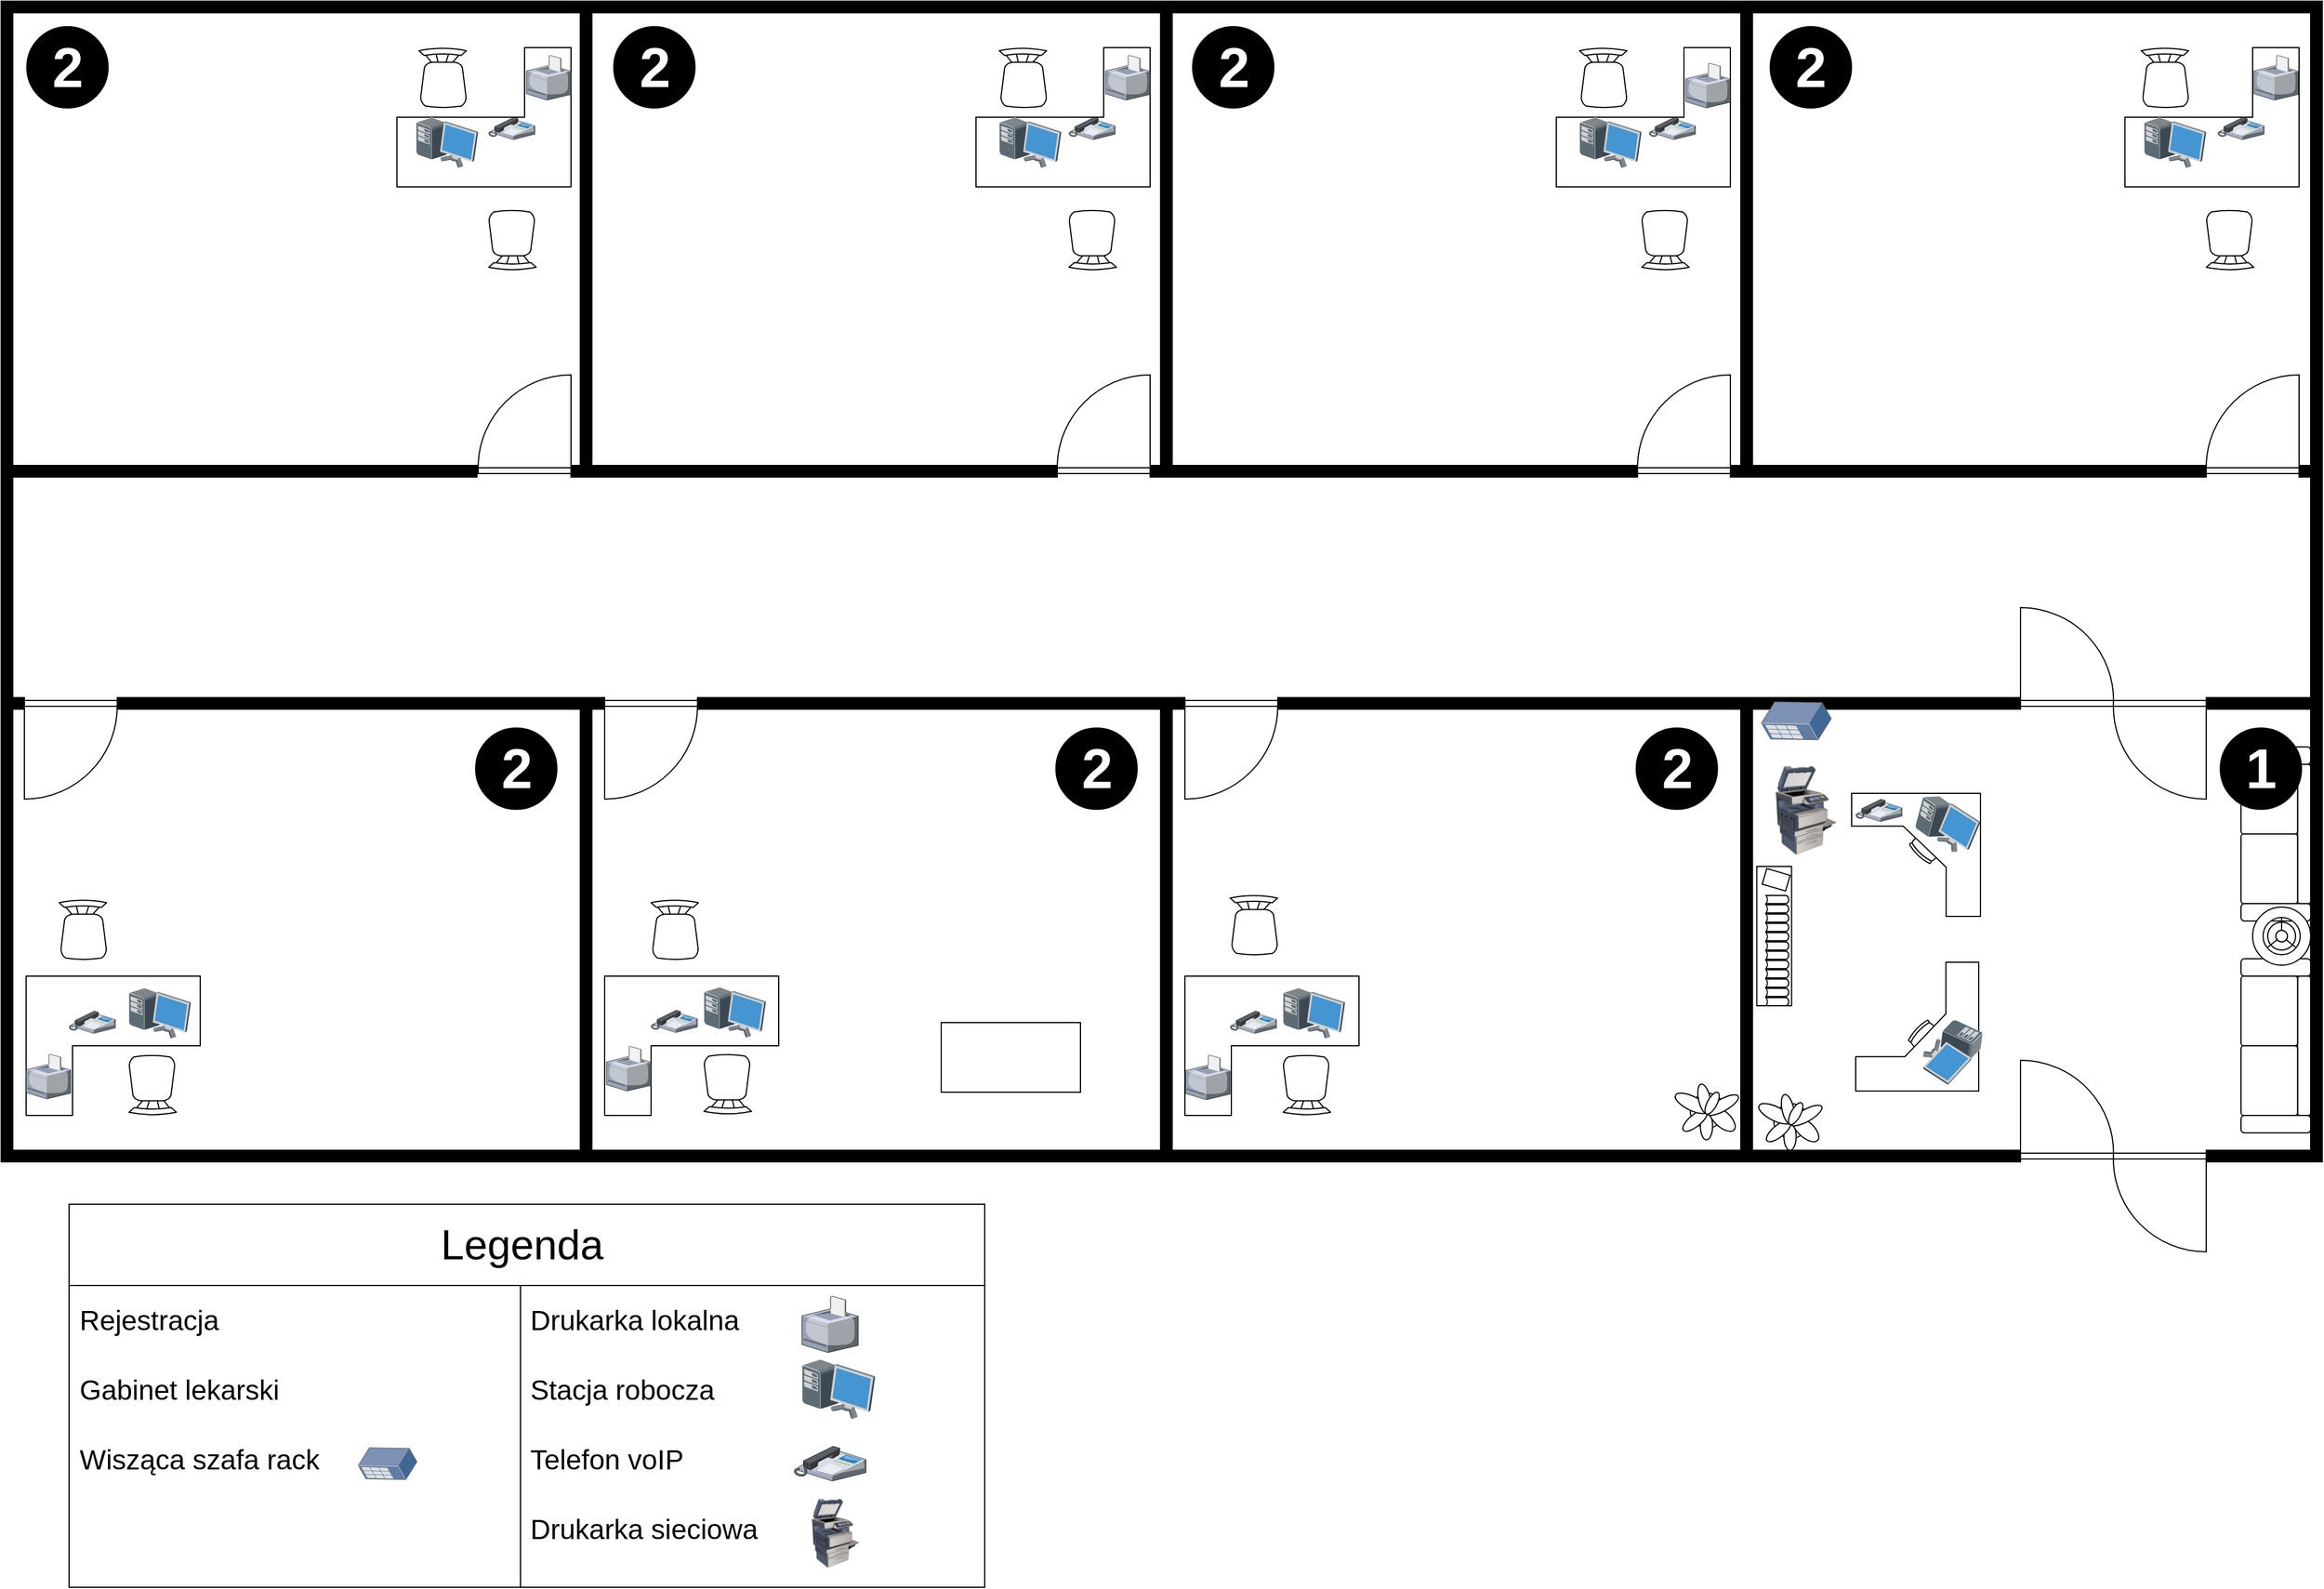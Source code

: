 <mxfile version="26.0.5">
  <diagram name="Page-1" id="38b20595-45e3-9b7f-d5ca-b57f44c5b66d">
    <mxGraphModel dx="1674" dy="788" grid="1" gridSize="10" guides="1" tooltips="1" connect="1" arrows="1" fold="1" page="1" pageScale="1" pageWidth="1100" pageHeight="850" background="none" math="0" shadow="0">
      <root>
        <mxCell id="0" />
        <mxCell id="1" parent="0" />
        <mxCell id="s5ika9LuS4ryN7dfe2fY-19" value="" style="shape=table;startSize=70;container=1;collapsible=0;childLayout=tableLayout;fixedRows=1;rowLines=0;fontStyle=0;strokeColor=default;fontSize=40;" vertex="1" parent="1">
          <mxGeometry x="58.5" y="1036.5" width="789.0" height="330" as="geometry" />
        </mxCell>
        <mxCell id="s5ika9LuS4ryN7dfe2fY-20" value="" style="shape=tableRow;horizontal=0;startSize=0;swimlaneHead=0;swimlaneBody=0;top=0;left=0;bottom=0;right=0;collapsible=0;dropTarget=0;fillColor=none;points=[[0,0.5],[1,0.5]];portConstraint=eastwest;strokeColor=inherit;fontSize=16;" vertex="1" parent="s5ika9LuS4ryN7dfe2fY-19">
          <mxGeometry y="70" width="789.0" height="60" as="geometry" />
        </mxCell>
        <mxCell id="s5ika9LuS4ryN7dfe2fY-21" value="&lt;div align=&quot;left&quot;&gt;&lt;font style=&quot;font-size: 24px;&quot;&gt;&amp;nbsp;Rejestracja&lt;/font&gt;&lt;/div&gt;" style="shape=partialRectangle;html=1;whiteSpace=wrap;connectable=0;fillColor=none;top=0;left=0;bottom=0;right=0;overflow=hidden;pointerEvents=1;strokeColor=inherit;fontSize=16;align=left;" vertex="1" parent="s5ika9LuS4ryN7dfe2fY-20">
          <mxGeometry width="389" height="60" as="geometry">
            <mxRectangle width="389" height="60" as="alternateBounds" />
          </mxGeometry>
        </mxCell>
        <mxCell id="s5ika9LuS4ryN7dfe2fY-22" value="&lt;font style=&quot;font-size: 24px;&quot;&gt;Drukarka lokalna&lt;/font&gt;" style="shape=partialRectangle;html=1;whiteSpace=wrap;connectable=0;fillColor=none;top=0;left=0;bottom=0;right=0;align=left;spacingLeft=6;overflow=hidden;strokeColor=inherit;fontSize=16;" vertex="1" parent="s5ika9LuS4ryN7dfe2fY-20">
          <mxGeometry x="389" width="400" height="60" as="geometry">
            <mxRectangle width="400" height="60" as="alternateBounds" />
          </mxGeometry>
        </mxCell>
        <mxCell id="s5ika9LuS4ryN7dfe2fY-23" value="" style="shape=tableRow;horizontal=0;startSize=0;swimlaneHead=0;swimlaneBody=0;top=0;left=0;bottom=0;right=0;collapsible=0;dropTarget=0;fillColor=none;points=[[0,0.5],[1,0.5]];portConstraint=eastwest;strokeColor=inherit;fontSize=16;" vertex="1" parent="s5ika9LuS4ryN7dfe2fY-19">
          <mxGeometry y="130" width="789.0" height="60" as="geometry" />
        </mxCell>
        <mxCell id="s5ika9LuS4ryN7dfe2fY-24" value="&lt;div align=&quot;left&quot;&gt;&lt;font style=&quot;font-size: 24px;&quot;&gt;&amp;nbsp;Gabinet lekarski&lt;/font&gt;&lt;/div&gt;" style="shape=partialRectangle;html=1;whiteSpace=wrap;connectable=0;fillColor=none;top=0;left=0;bottom=0;right=0;overflow=hidden;strokeColor=inherit;fontSize=16;align=left;" vertex="1" parent="s5ika9LuS4ryN7dfe2fY-23">
          <mxGeometry width="389" height="60" as="geometry">
            <mxRectangle width="389" height="60" as="alternateBounds" />
          </mxGeometry>
        </mxCell>
        <mxCell id="s5ika9LuS4ryN7dfe2fY-25" value="&lt;font style=&quot;font-size: 24px;&quot;&gt;Stacja robocza&lt;/font&gt;" style="shape=partialRectangle;html=1;whiteSpace=wrap;connectable=0;fillColor=none;top=0;left=0;bottom=0;right=0;align=left;spacingLeft=6;overflow=hidden;strokeColor=inherit;fontSize=16;" vertex="1" parent="s5ika9LuS4ryN7dfe2fY-23">
          <mxGeometry x="389" width="400" height="60" as="geometry">
            <mxRectangle width="400" height="60" as="alternateBounds" />
          </mxGeometry>
        </mxCell>
        <mxCell id="s5ika9LuS4ryN7dfe2fY-26" value="" style="shape=tableRow;horizontal=0;startSize=0;swimlaneHead=0;swimlaneBody=0;top=0;left=0;bottom=0;right=0;collapsible=0;dropTarget=0;fillColor=none;points=[[0,0.5],[1,0.5]];portConstraint=eastwest;strokeColor=inherit;fontSize=16;" vertex="1" parent="s5ika9LuS4ryN7dfe2fY-19">
          <mxGeometry y="190" width="789.0" height="60" as="geometry" />
        </mxCell>
        <mxCell id="s5ika9LuS4ryN7dfe2fY-27" value="&lt;div align=&quot;left&quot;&gt;&lt;font style=&quot;font-size: 24px;&quot;&gt;&amp;nbsp;Wisząca szafa rack&lt;/font&gt;&lt;br&gt;&lt;/div&gt;" style="shape=partialRectangle;html=1;whiteSpace=wrap;connectable=0;fillColor=none;top=0;left=0;bottom=0;right=0;overflow=hidden;strokeColor=inherit;fontSize=16;align=left;" vertex="1" parent="s5ika9LuS4ryN7dfe2fY-26">
          <mxGeometry width="389" height="60" as="geometry">
            <mxRectangle width="389" height="60" as="alternateBounds" />
          </mxGeometry>
        </mxCell>
        <mxCell id="s5ika9LuS4ryN7dfe2fY-28" value="&lt;font style=&quot;font-size: 24px;&quot;&gt;Telefon voIP&lt;/font&gt;" style="shape=partialRectangle;html=1;whiteSpace=wrap;connectable=0;fillColor=none;top=0;left=0;bottom=0;right=0;align=left;spacingLeft=6;overflow=hidden;strokeColor=inherit;fontSize=16;" vertex="1" parent="s5ika9LuS4ryN7dfe2fY-26">
          <mxGeometry x="389" width="400" height="60" as="geometry">
            <mxRectangle width="400" height="60" as="alternateBounds" />
          </mxGeometry>
        </mxCell>
        <mxCell id="s5ika9LuS4ryN7dfe2fY-32" value="" style="shape=tableRow;horizontal=0;startSize=0;swimlaneHead=0;swimlaneBody=0;top=0;left=0;bottom=0;right=0;collapsible=0;dropTarget=0;fillColor=none;points=[[0,0.5],[1,0.5]];portConstraint=eastwest;strokeColor=inherit;fontSize=16;" vertex="1" parent="s5ika9LuS4ryN7dfe2fY-19">
          <mxGeometry y="250" width="789.0" height="60" as="geometry" />
        </mxCell>
        <mxCell id="s5ika9LuS4ryN7dfe2fY-33" value="" style="shape=partialRectangle;html=1;whiteSpace=wrap;connectable=0;fillColor=none;top=0;left=0;bottom=0;right=0;overflow=hidden;strokeColor=inherit;fontSize=16;" vertex="1" parent="s5ika9LuS4ryN7dfe2fY-32">
          <mxGeometry width="389" height="60" as="geometry">
            <mxRectangle width="389" height="60" as="alternateBounds" />
          </mxGeometry>
        </mxCell>
        <mxCell id="s5ika9LuS4ryN7dfe2fY-34" value="&lt;font style=&quot;font-size: 24px;&quot;&gt;Drukarka sieciowa&lt;/font&gt;" style="shape=partialRectangle;html=1;whiteSpace=wrap;connectable=0;fillColor=none;top=0;left=0;bottom=0;right=0;align=left;spacingLeft=6;overflow=hidden;strokeColor=inherit;fontSize=16;" vertex="1" parent="s5ika9LuS4ryN7dfe2fY-32">
          <mxGeometry x="389" width="400" height="60" as="geometry">
            <mxRectangle width="400" height="60" as="alternateBounds" />
          </mxGeometry>
        </mxCell>
        <mxCell id="s5ika9LuS4ryN7dfe2fY-35" value="" style="shape=tableRow;horizontal=0;startSize=0;swimlaneHead=0;swimlaneBody=0;top=0;left=0;bottom=0;right=0;collapsible=0;dropTarget=0;fillColor=none;points=[[0,0.5],[1,0.5]];portConstraint=eastwest;strokeColor=inherit;fontSize=16;" vertex="1" parent="s5ika9LuS4ryN7dfe2fY-19">
          <mxGeometry y="310" width="789.0" height="20" as="geometry" />
        </mxCell>
        <mxCell id="s5ika9LuS4ryN7dfe2fY-36" value="" style="shape=partialRectangle;html=1;whiteSpace=wrap;connectable=0;fillColor=none;top=0;left=0;bottom=0;right=0;overflow=hidden;strokeColor=inherit;fontSize=16;" vertex="1" parent="s5ika9LuS4ryN7dfe2fY-35">
          <mxGeometry width="389" height="20" as="geometry">
            <mxRectangle width="389" height="20" as="alternateBounds" />
          </mxGeometry>
        </mxCell>
        <mxCell id="s5ika9LuS4ryN7dfe2fY-37" value="" style="shape=partialRectangle;html=1;whiteSpace=wrap;connectable=0;fillColor=none;top=0;left=0;bottom=0;right=0;align=left;spacingLeft=6;overflow=hidden;strokeColor=inherit;fontSize=16;" vertex="1" parent="s5ika9LuS4ryN7dfe2fY-35">
          <mxGeometry x="389" width="400" height="20" as="geometry">
            <mxRectangle width="400" height="20" as="alternateBounds" />
          </mxGeometry>
        </mxCell>
        <mxCell id="beE5JjMMfGoEQ-mpP0OD-95" value="" style="verticalLabelPosition=bottom;html=1;verticalAlign=top;align=center;shape=mxgraph.floorplan.desk_corner_2;rotation=-180;" parent="1" vertex="1">
          <mxGeometry x="1830" y="40" width="150" height="120" as="geometry" />
        </mxCell>
        <mxCell id="beE5JjMMfGoEQ-mpP0OD-94" value="" style="verticalLabelPosition=bottom;html=1;verticalAlign=top;align=center;shape=mxgraph.floorplan.desk_corner_2;rotation=-180;" parent="1" vertex="1">
          <mxGeometry x="1340" y="40" width="150" height="120" as="geometry" />
        </mxCell>
        <mxCell id="beE5JjMMfGoEQ-mpP0OD-85" value="" style="verticalLabelPosition=bottom;html=1;verticalAlign=top;align=center;shape=mxgraph.floorplan.desk_corner_2;rotation=-180;" parent="1" vertex="1">
          <mxGeometry x="840" y="40" width="150" height="120" as="geometry" />
        </mxCell>
        <mxCell id="beE5JjMMfGoEQ-mpP0OD-96" value="" style="verticalLabelPosition=bottom;html=1;verticalAlign=top;align=center;shape=mxgraph.floorplan.desk_corner_2;rotation=-180;" parent="1" vertex="1">
          <mxGeometry x="341" y="40" width="150" height="120" as="geometry" />
        </mxCell>
        <mxCell id="beE5JjMMfGoEQ-mpP0OD-88" value="" style="verticalLabelPosition=bottom;html=1;verticalAlign=top;align=center;shape=mxgraph.floorplan.desk_corner_2;" parent="1" vertex="1">
          <mxGeometry x="21.5" y="840" width="150" height="120" as="geometry" />
        </mxCell>
        <mxCell id="beE5JjMMfGoEQ-mpP0OD-86" value="" style="verticalLabelPosition=bottom;html=1;verticalAlign=top;align=center;shape=mxgraph.floorplan.desk_corner_2;" parent="1" vertex="1">
          <mxGeometry x="520" y="840" width="150" height="120" as="geometry" />
        </mxCell>
        <mxCell id="beE5JjMMfGoEQ-mpP0OD-7" value="" style="verticalLabelPosition=bottom;html=1;verticalAlign=top;align=center;shape=mxgraph.floorplan.wall;fillColor=strokeColor;direction=south;" parent="1" vertex="1">
          <mxGeometry x="999" y="900" width="10" height="100" as="geometry" />
        </mxCell>
        <mxCell id="beE5JjMMfGoEQ-mpP0OD-8" value="" style="verticalLabelPosition=bottom;html=1;verticalAlign=top;align=center;shape=mxgraph.floorplan.wall;fillColor=strokeColor;" parent="1" vertex="1">
          <mxGeometry y="400" width="410" height="10" as="geometry" />
        </mxCell>
        <mxCell id="beE5JjMMfGoEQ-mpP0OD-10" value="" style="verticalLabelPosition=bottom;html=1;verticalAlign=top;align=center;shape=mxgraph.floorplan.wall;fillColor=strokeColor;direction=south;" parent="1" vertex="1">
          <mxGeometry x="1499" y="600" width="10" height="400" as="geometry" />
        </mxCell>
        <mxCell id="beE5JjMMfGoEQ-mpP0OD-11" value="" style="verticalLabelPosition=bottom;html=1;verticalAlign=top;align=center;shape=mxgraph.floorplan.wall;fillColor=strokeColor;direction=south;" parent="1" vertex="1">
          <mxGeometry x="499" y="610" width="10" height="390" as="geometry" />
        </mxCell>
        <mxCell id="beE5JjMMfGoEQ-mpP0OD-12" value="" style="verticalLabelPosition=bottom;html=1;verticalAlign=top;align=center;shape=mxgraph.floorplan.wall;fillColor=strokeColor;direction=south;" parent="1" vertex="1">
          <mxGeometry x="499" y="10" width="10" height="400" as="geometry" />
        </mxCell>
        <mxCell id="beE5JjMMfGoEQ-mpP0OD-13" value="" style="verticalLabelPosition=bottom;html=1;verticalAlign=top;align=center;shape=mxgraph.floorplan.wall;fillColor=strokeColor;direction=south;" parent="1" vertex="1">
          <mxGeometry x="999" y="10" width="10" height="400" as="geometry" />
        </mxCell>
        <mxCell id="beE5JjMMfGoEQ-mpP0OD-14" value="" style="verticalLabelPosition=bottom;html=1;verticalAlign=top;align=center;shape=mxgraph.floorplan.wall;fillColor=strokeColor;direction=south;" parent="1" vertex="1">
          <mxGeometry x="1499" y="10" width="10" height="400" as="geometry" />
        </mxCell>
        <mxCell id="beE5JjMMfGoEQ-mpP0OD-15" value="" style="verticalLabelPosition=bottom;html=1;verticalAlign=top;align=center;shape=mxgraph.floorplan.wall;fillColor=strokeColor;" parent="1" vertex="1">
          <mxGeometry y="600" width="20" height="10" as="geometry" />
        </mxCell>
        <mxCell id="beE5JjMMfGoEQ-mpP0OD-16" value="" style="verticalLabelPosition=bottom;html=1;verticalAlign=top;align=center;shape=mxgraph.floorplan.wall;fillColor=strokeColor;" parent="1" vertex="1">
          <mxGeometry x="1900" y="600" width="100" height="10" as="geometry" />
        </mxCell>
        <mxCell id="beE5JjMMfGoEQ-mpP0OD-19" value="" style="verticalLabelPosition=bottom;html=1;verticalAlign=top;align=center;shape=mxgraph.floorplan.wall;fillColor=strokeColor;" parent="1" vertex="1">
          <mxGeometry x="1100" y="600" width="640" height="10" as="geometry" />
        </mxCell>
        <mxCell id="beE5JjMMfGoEQ-mpP0OD-20" value="" style="verticalLabelPosition=bottom;html=1;verticalAlign=top;align=center;shape=mxgraph.floorplan.wall;fillColor=strokeColor;" parent="1" vertex="1">
          <mxGeometry x="1900" y="990" width="100" height="10" as="geometry" />
        </mxCell>
        <mxCell id="beE5JjMMfGoEQ-mpP0OD-21" value="" style="verticalLabelPosition=bottom;html=1;verticalAlign=top;align=center;shape=mxgraph.floorplan.wall;fillColor=strokeColor;" parent="1" vertex="1">
          <mxGeometry y="990" width="1740" height="10" as="geometry" />
        </mxCell>
        <mxCell id="beE5JjMMfGoEQ-mpP0OD-22" value="" style="verticalLabelPosition=bottom;html=1;verticalAlign=top;align=center;shape=mxgraph.floorplan.wall;fillColor=strokeColor;direction=south;" parent="1" vertex="1">
          <mxGeometry x="1990" width="10" height="1000" as="geometry" />
        </mxCell>
        <mxCell id="beE5JjMMfGoEQ-mpP0OD-27" value="" style="verticalLabelPosition=bottom;html=1;verticalAlign=top;align=center;shape=mxgraph.floorplan.doorOpposing;dx=0.5;" parent="1" vertex="1">
          <mxGeometry x="1740" y="522.5" width="160" height="165" as="geometry" />
        </mxCell>
        <mxCell id="beE5JjMMfGoEQ-mpP0OD-28" value="" style="verticalLabelPosition=bottom;html=1;verticalAlign=top;align=center;shape=mxgraph.floorplan.doorOpposing;dx=0.5;" parent="1" vertex="1">
          <mxGeometry x="1740" y="912.5" width="160" height="165" as="geometry" />
        </mxCell>
        <mxCell id="beE5JjMMfGoEQ-mpP0OD-29" value="" style="verticalLabelPosition=bottom;html=1;verticalAlign=top;align=center;shape=mxgraph.floorplan.wall;fillColor=strokeColor;" parent="1" vertex="1">
          <mxGeometry width="2000" height="10" as="geometry" />
        </mxCell>
        <mxCell id="beE5JjMMfGoEQ-mpP0OD-31" value="" style="verticalLabelPosition=bottom;html=1;verticalAlign=top;align=center;shape=mxgraph.floorplan.wall;fillColor=strokeColor;direction=south;" parent="1" vertex="1">
          <mxGeometry width="10" height="1000" as="geometry" />
        </mxCell>
        <mxCell id="beE5JjMMfGoEQ-mpP0OD-33" value="" style="verticalLabelPosition=bottom;html=1;verticalAlign=top;align=center;shape=mxgraph.floorplan.doorLeft;aspect=fixed;" parent="1" vertex="1">
          <mxGeometry x="1020" y="602.5" width="80" height="85" as="geometry" />
        </mxCell>
        <mxCell id="beE5JjMMfGoEQ-mpP0OD-34" value="" style="verticalLabelPosition=bottom;html=1;verticalAlign=top;align=center;shape=mxgraph.floorplan.wall;fillColor=strokeColor;" parent="1" vertex="1">
          <mxGeometry x="600" y="600" width="420" height="10" as="geometry" />
        </mxCell>
        <mxCell id="beE5JjMMfGoEQ-mpP0OD-35" value="" style="verticalLabelPosition=bottom;html=1;verticalAlign=top;align=center;shape=mxgraph.floorplan.wall;fillColor=strokeColor;direction=south;" parent="1" vertex="1">
          <mxGeometry x="999" y="610" width="10" height="302.5" as="geometry" />
        </mxCell>
        <mxCell id="beE5JjMMfGoEQ-mpP0OD-36" value="" style="verticalLabelPosition=bottom;html=1;verticalAlign=top;align=center;shape=mxgraph.floorplan.wall;fillColor=strokeColor;" parent="1" vertex="1">
          <mxGeometry x="100" y="600" width="420" height="10" as="geometry" />
        </mxCell>
        <mxCell id="beE5JjMMfGoEQ-mpP0OD-37" value="" style="verticalLabelPosition=bottom;html=1;verticalAlign=top;align=center;shape=mxgraph.floorplan.doorLeft;aspect=fixed;" parent="1" vertex="1">
          <mxGeometry x="520" y="602.5" width="80" height="85" as="geometry" />
        </mxCell>
        <mxCell id="beE5JjMMfGoEQ-mpP0OD-40" value="" style="verticalLabelPosition=bottom;html=1;verticalAlign=top;align=center;shape=mxgraph.floorplan.doorLeft;aspect=fixed;" parent="1" vertex="1">
          <mxGeometry x="20" y="602.5" width="80" height="85" as="geometry" />
        </mxCell>
        <mxCell id="beE5JjMMfGoEQ-mpP0OD-41" value="" style="verticalLabelPosition=bottom;html=1;verticalAlign=top;align=center;shape=mxgraph.floorplan.doorLeft;aspect=fixed;rotation=-180;" parent="1" vertex="1">
          <mxGeometry x="411" y="322" width="80" height="85" as="geometry" />
        </mxCell>
        <mxCell id="beE5JjMMfGoEQ-mpP0OD-42" value="" style="verticalLabelPosition=bottom;html=1;verticalAlign=top;align=center;shape=mxgraph.floorplan.doorLeft;aspect=fixed;rotation=-180;" parent="1" vertex="1">
          <mxGeometry x="1900" y="322" width="80" height="85" as="geometry" />
        </mxCell>
        <mxCell id="beE5JjMMfGoEQ-mpP0OD-43" value="" style="verticalLabelPosition=bottom;html=1;verticalAlign=top;align=center;shape=mxgraph.floorplan.doorLeft;aspect=fixed;rotation=-180;" parent="1" vertex="1">
          <mxGeometry x="1410" y="322" width="80" height="85" as="geometry" />
        </mxCell>
        <mxCell id="beE5JjMMfGoEQ-mpP0OD-44" value="" style="verticalLabelPosition=bottom;html=1;verticalAlign=top;align=center;shape=mxgraph.floorplan.doorLeft;aspect=fixed;rotation=-180;" parent="1" vertex="1">
          <mxGeometry x="910" y="322" width="80" height="85" as="geometry" />
        </mxCell>
        <mxCell id="beE5JjMMfGoEQ-mpP0OD-45" value="" style="verticalLabelPosition=bottom;html=1;verticalAlign=top;align=center;shape=mxgraph.floorplan.wall;fillColor=strokeColor;" parent="1" vertex="1">
          <mxGeometry x="1980" y="400" width="10" height="10" as="geometry" />
        </mxCell>
        <mxCell id="beE5JjMMfGoEQ-mpP0OD-46" value="" style="verticalLabelPosition=bottom;html=1;verticalAlign=top;align=center;shape=mxgraph.floorplan.wall;fillColor=strokeColor;" parent="1" vertex="1">
          <mxGeometry x="1490" y="400" width="410" height="10" as="geometry" />
        </mxCell>
        <mxCell id="beE5JjMMfGoEQ-mpP0OD-47" value="" style="verticalLabelPosition=bottom;html=1;verticalAlign=top;align=center;shape=mxgraph.floorplan.wall;fillColor=strokeColor;" parent="1" vertex="1">
          <mxGeometry x="491" y="400" width="419" height="10" as="geometry" />
        </mxCell>
        <mxCell id="beE5JjMMfGoEQ-mpP0OD-48" value="" style="verticalLabelPosition=bottom;html=1;verticalAlign=top;align=center;shape=mxgraph.floorplan.wall;fillColor=strokeColor;" parent="1" vertex="1">
          <mxGeometry x="990" y="400" width="420" height="10" as="geometry" />
        </mxCell>
        <mxCell id="beE5JjMMfGoEQ-mpP0OD-49" value="" style="verticalLabelPosition=bottom;html=1;verticalAlign=top;align=center;shape=mxgraph.floorplan.couch;rotation=90;" parent="1" vertex="1">
          <mxGeometry x="1885" y="687.5" width="150" height="60" as="geometry" />
        </mxCell>
        <mxCell id="beE5JjMMfGoEQ-mpP0OD-50" value="" style="verticalLabelPosition=bottom;html=1;verticalAlign=top;align=center;shape=mxgraph.floorplan.couch;rotation=90;" parent="1" vertex="1">
          <mxGeometry x="1885" y="870" width="150" height="60" as="geometry" />
        </mxCell>
        <mxCell id="beE5JjMMfGoEQ-mpP0OD-51" value="" style="verticalLabelPosition=bottom;html=1;verticalAlign=top;align=center;shape=mxgraph.floorplan.plant;" parent="1" vertex="1">
          <mxGeometry x="1516.5" y="939" width="47" height="51" as="geometry" />
        </mxCell>
        <mxCell id="beE5JjMMfGoEQ-mpP0OD-52" value="" style="verticalLabelPosition=bottom;html=1;verticalAlign=top;align=center;shape=mxgraph.floorplan.floor_lamp;" parent="1" vertex="1">
          <mxGeometry x="1940" y="780.5" width="50" height="50" as="geometry" />
        </mxCell>
        <mxCell id="beE5JjMMfGoEQ-mpP0OD-53" value="" style="verticalLabelPosition=bottom;html=1;verticalAlign=top;align=center;shape=mxgraph.floorplan.desk_corner_2;" parent="1" vertex="1">
          <mxGeometry x="1020" y="840" width="150" height="120" as="geometry" />
        </mxCell>
        <mxCell id="beE5JjMMfGoEQ-mpP0OD-55" value="" style="verticalLabelPosition=bottom;html=1;verticalAlign=top;align=center;shape=mxgraph.floorplan.chair;" parent="1" vertex="1">
          <mxGeometry x="1059" y="770" width="41" height="52" as="geometry" />
        </mxCell>
        <mxCell id="beE5JjMMfGoEQ-mpP0OD-56" value="" style="verticalLabelPosition=bottom;html=1;verticalAlign=top;align=center;shape=mxgraph.floorplan.chair;rotation=-180;" parent="1" vertex="1">
          <mxGeometry x="1104.5" y="908" width="41" height="52" as="geometry" />
        </mxCell>
        <mxCell id="beE5JjMMfGoEQ-mpP0OD-57" value="" style="verticalLabelPosition=bottom;html=1;verticalAlign=top;align=center;shape=mxgraph.floorplan.plant;" parent="1" vertex="1">
          <mxGeometry x="1444.5" y="930" width="47" height="51" as="geometry" />
        </mxCell>
        <mxCell id="beE5JjMMfGoEQ-mpP0OD-61" value="" style="verticalLabelPosition=bottom;html=1;verticalAlign=top;align=center;shape=mxgraph.floorplan.bookcase;rotation=-90;" parent="1" vertex="1">
          <mxGeometry x="1467.75" y="790.5" width="120" height="30" as="geometry" />
        </mxCell>
        <mxCell id="beE5JjMMfGoEQ-mpP0OD-64" value="" style="verticalLabelPosition=bottom;sketch=0;aspect=fixed;html=1;verticalAlign=top;strokeColor=none;align=center;outlineConnect=0;shape=mxgraph.citrix.ip_phone;" parent="1" vertex="1">
          <mxGeometry x="1059" y="870" width="40" height="19.36" as="geometry" />
        </mxCell>
        <mxCell id="beE5JjMMfGoEQ-mpP0OD-65" value="" style="verticalLabelPosition=bottom;sketch=0;aspect=fixed;html=1;verticalAlign=top;strokeColor=none;align=center;outlineConnect=0;shape=mxgraph.citrix.printer;" parent="1" vertex="1">
          <mxGeometry x="1020.5" y="908" width="38.5" height="38.5" as="geometry" />
        </mxCell>
        <mxCell id="beE5JjMMfGoEQ-mpP0OD-66" value="" style="shadow=0;dashed=0;html=1;labelPosition=center;verticalLabelPosition=bottom;verticalAlign=top;align=center;outlineConnect=0;shape=mxgraph.veeam.3d.workstation;" parent="1" vertex="1">
          <mxGeometry x="1104.5" y="850" width="53.5" height="43.64" as="geometry" />
        </mxCell>
        <mxCell id="beE5JjMMfGoEQ-mpP0OD-68" value="" style="verticalLabelPosition=bottom;html=1;verticalAlign=top;align=center;shape=mxgraph.floorplan.desk_corner;rotation=90;" parent="1" vertex="1">
          <mxGeometry x="1597" y="680" width="106" height="111" as="geometry" />
        </mxCell>
        <mxCell id="beE5JjMMfGoEQ-mpP0OD-69" value="" style="verticalLabelPosition=bottom;html=1;verticalAlign=top;align=center;shape=mxgraph.floorplan.desk_corner;rotation=-180;" parent="1" vertex="1">
          <mxGeometry x="1598" y="828" width="106" height="111" as="geometry" />
        </mxCell>
        <mxCell id="beE5JjMMfGoEQ-mpP0OD-70" value="" style="shadow=0;dashed=0;html=1;labelPosition=center;verticalLabelPosition=bottom;verticalAlign=top;align=center;outlineConnect=0;shape=mxgraph.veeam.3d.workstation;rotation=15;" parent="1" vertex="1">
          <mxGeometry x="1650.5" y="687.5" width="53.5" height="43.64" as="geometry" />
        </mxCell>
        <mxCell id="beE5JjMMfGoEQ-mpP0OD-71" value="" style="shadow=0;dashed=0;html=1;labelPosition=center;verticalLabelPosition=bottom;verticalAlign=top;align=center;outlineConnect=0;shape=mxgraph.veeam.3d.workstation;rotation=115;" parent="1" vertex="1">
          <mxGeometry x="1653.75" y="883.66" width="53.5" height="43.64" as="geometry" />
        </mxCell>
        <mxCell id="beE5JjMMfGoEQ-mpP0OD-72" value="" style="verticalLabelPosition=bottom;sketch=0;aspect=fixed;html=1;verticalAlign=top;strokeColor=none;align=center;outlineConnect=0;shape=mxgraph.citrix.ip_phone;" parent="1" vertex="1">
          <mxGeometry x="1598" y="687.5" width="40" height="19.36" as="geometry" />
        </mxCell>
        <mxCell id="beE5JjMMfGoEQ-mpP0OD-73" value="" style="verticalLabelPosition=bottom;html=1;verticalAlign=top;align=center;shape=mxgraph.floorplan.chair;" parent="1" vertex="1">
          <mxGeometry x="560" y="774" width="41" height="52" as="geometry" />
        </mxCell>
        <mxCell id="beE5JjMMfGoEQ-mpP0OD-74" value="" style="verticalLabelPosition=bottom;html=1;verticalAlign=top;align=center;shape=mxgraph.floorplan.chair;rotation=-180;" parent="1" vertex="1">
          <mxGeometry x="605.5" y="907.25" width="41" height="52" as="geometry" />
        </mxCell>
        <mxCell id="beE5JjMMfGoEQ-mpP0OD-75" value="" style="verticalLabelPosition=bottom;sketch=0;aspect=fixed;html=1;verticalAlign=top;strokeColor=none;align=center;outlineConnect=0;shape=mxgraph.citrix.ip_phone;" parent="1" vertex="1">
          <mxGeometry x="560" y="869.25" width="40" height="19.36" as="geometry" />
        </mxCell>
        <mxCell id="beE5JjMMfGoEQ-mpP0OD-76" value="" style="shadow=0;dashed=0;html=1;labelPosition=center;verticalLabelPosition=bottom;verticalAlign=top;align=center;outlineConnect=0;shape=mxgraph.veeam.3d.workstation;" parent="1" vertex="1">
          <mxGeometry x="605.5" y="849.25" width="53.5" height="43.64" as="geometry" />
        </mxCell>
        <mxCell id="beE5JjMMfGoEQ-mpP0OD-77" value="" style="verticalLabelPosition=bottom;html=1;verticalAlign=top;align=center;shape=mxgraph.floorplan.chair;" parent="1" vertex="1">
          <mxGeometry x="50" y="774" width="41" height="52" as="geometry" />
        </mxCell>
        <mxCell id="beE5JjMMfGoEQ-mpP0OD-78" value="" style="verticalLabelPosition=bottom;html=1;verticalAlign=top;align=center;shape=mxgraph.floorplan.chair;rotation=-180;" parent="1" vertex="1">
          <mxGeometry x="110" y="908" width="41" height="52" as="geometry" />
        </mxCell>
        <mxCell id="beE5JjMMfGoEQ-mpP0OD-79" value="" style="verticalLabelPosition=bottom;sketch=0;aspect=fixed;html=1;verticalAlign=top;strokeColor=none;align=center;outlineConnect=0;shape=mxgraph.citrix.ip_phone;" parent="1" vertex="1">
          <mxGeometry x="58.5" y="870" width="40" height="19.36" as="geometry" />
        </mxCell>
        <mxCell id="beE5JjMMfGoEQ-mpP0OD-80" value="" style="shadow=0;dashed=0;html=1;labelPosition=center;verticalLabelPosition=bottom;verticalAlign=top;align=center;outlineConnect=0;shape=mxgraph.veeam.3d.workstation;" parent="1" vertex="1">
          <mxGeometry x="110" y="850" width="53.5" height="43.64" as="geometry" />
        </mxCell>
        <mxCell id="beE5JjMMfGoEQ-mpP0OD-87" value="" style="verticalLabelPosition=bottom;sketch=0;aspect=fixed;html=1;verticalAlign=top;strokeColor=none;align=center;outlineConnect=0;shape=mxgraph.citrix.printer;" parent="1" vertex="1">
          <mxGeometry x="521.5" y="900.5" width="38.5" height="38.5" as="geometry" />
        </mxCell>
        <mxCell id="beE5JjMMfGoEQ-mpP0OD-89" value="" style="verticalLabelPosition=bottom;sketch=0;aspect=fixed;html=1;verticalAlign=top;strokeColor=none;align=center;outlineConnect=0;shape=mxgraph.citrix.printer;" parent="1" vertex="1">
          <mxGeometry x="21.5" y="907.25" width="38.5" height="38.5" as="geometry" />
        </mxCell>
        <mxCell id="beE5JjMMfGoEQ-mpP0OD-90" value="" style="verticalLabelPosition=bottom;html=1;verticalAlign=top;align=center;shape=mxgraph.floorplan.chair;" parent="1" vertex="1">
          <mxGeometry x="360" y="40" width="41" height="52" as="geometry" />
        </mxCell>
        <mxCell id="beE5JjMMfGoEQ-mpP0OD-91" value="" style="verticalLabelPosition=bottom;html=1;verticalAlign=top;align=center;shape=mxgraph.floorplan.chair;rotation=-180;" parent="1" vertex="1">
          <mxGeometry x="420" y="180" width="41" height="52" as="geometry" />
        </mxCell>
        <mxCell id="beE5JjMMfGoEQ-mpP0OD-92" value="" style="verticalLabelPosition=bottom;sketch=0;aspect=fixed;html=1;verticalAlign=top;strokeColor=none;align=center;outlineConnect=0;shape=mxgraph.citrix.ip_phone;" parent="1" vertex="1">
          <mxGeometry x="420" y="100" width="40" height="19.36" as="geometry" />
        </mxCell>
        <mxCell id="beE5JjMMfGoEQ-mpP0OD-93" value="" style="shadow=0;dashed=0;html=1;labelPosition=center;verticalLabelPosition=bottom;verticalAlign=top;align=center;outlineConnect=0;shape=mxgraph.veeam.3d.workstation;" parent="1" vertex="1">
          <mxGeometry x="357.5" y="100" width="53.5" height="43.64" as="geometry" />
        </mxCell>
        <mxCell id="beE5JjMMfGoEQ-mpP0OD-97" value="" style="verticalLabelPosition=bottom;html=1;verticalAlign=top;align=center;shape=mxgraph.floorplan.chair;" parent="1" vertex="1">
          <mxGeometry x="860" y="40" width="41" height="52" as="geometry" />
        </mxCell>
        <mxCell id="beE5JjMMfGoEQ-mpP0OD-98" value="" style="verticalLabelPosition=bottom;html=1;verticalAlign=top;align=center;shape=mxgraph.floorplan.chair;" parent="1" vertex="1">
          <mxGeometry x="1360" y="40" width="41" height="52" as="geometry" />
        </mxCell>
        <mxCell id="beE5JjMMfGoEQ-mpP0OD-99" value="" style="verticalLabelPosition=bottom;html=1;verticalAlign=top;align=center;shape=mxgraph.floorplan.chair;" parent="1" vertex="1">
          <mxGeometry x="1844" y="40" width="41" height="52" as="geometry" />
        </mxCell>
        <mxCell id="beE5JjMMfGoEQ-mpP0OD-100" value="" style="shadow=0;dashed=0;html=1;labelPosition=center;verticalLabelPosition=bottom;verticalAlign=top;align=center;outlineConnect=0;shape=mxgraph.veeam.3d.workstation;" parent="1" vertex="1">
          <mxGeometry x="860" y="100" width="53.5" height="43.64" as="geometry" />
        </mxCell>
        <mxCell id="beE5JjMMfGoEQ-mpP0OD-101" value="" style="shadow=0;dashed=0;html=1;labelPosition=center;verticalLabelPosition=bottom;verticalAlign=top;align=center;outlineConnect=0;shape=mxgraph.veeam.3d.workstation;" parent="1" vertex="1">
          <mxGeometry x="1360" y="100" width="53.5" height="43.64" as="geometry" />
        </mxCell>
        <mxCell id="beE5JjMMfGoEQ-mpP0OD-102" value="" style="shadow=0;dashed=0;html=1;labelPosition=center;verticalLabelPosition=bottom;verticalAlign=top;align=center;outlineConnect=0;shape=mxgraph.veeam.3d.workstation;" parent="1" vertex="1">
          <mxGeometry x="1846.5" y="100" width="53.5" height="43.64" as="geometry" />
        </mxCell>
        <mxCell id="beE5JjMMfGoEQ-mpP0OD-103" value="" style="verticalLabelPosition=bottom;sketch=0;aspect=fixed;html=1;verticalAlign=top;strokeColor=none;align=center;outlineConnect=0;shape=mxgraph.citrix.ip_phone;" parent="1" vertex="1">
          <mxGeometry x="920" y="100" width="40" height="19.36" as="geometry" />
        </mxCell>
        <mxCell id="beE5JjMMfGoEQ-mpP0OD-104" value="" style="verticalLabelPosition=bottom;sketch=0;aspect=fixed;html=1;verticalAlign=top;strokeColor=none;align=center;outlineConnect=0;shape=mxgraph.citrix.ip_phone;" parent="1" vertex="1">
          <mxGeometry x="1420" y="100" width="40" height="19.36" as="geometry" />
        </mxCell>
        <mxCell id="beE5JjMMfGoEQ-mpP0OD-105" value="" style="verticalLabelPosition=bottom;sketch=0;aspect=fixed;html=1;verticalAlign=top;strokeColor=none;align=center;outlineConnect=0;shape=mxgraph.citrix.ip_phone;" parent="1" vertex="1">
          <mxGeometry x="1910" y="100" width="40" height="19.36" as="geometry" />
        </mxCell>
        <mxCell id="beE5JjMMfGoEQ-mpP0OD-106" value="" style="verticalLabelPosition=bottom;html=1;verticalAlign=top;align=center;shape=mxgraph.floorplan.chair;rotation=-180;" parent="1" vertex="1">
          <mxGeometry x="920" y="180" width="41" height="52" as="geometry" />
        </mxCell>
        <mxCell id="beE5JjMMfGoEQ-mpP0OD-107" value="" style="verticalLabelPosition=bottom;html=1;verticalAlign=top;align=center;shape=mxgraph.floorplan.chair;rotation=-180;" parent="1" vertex="1">
          <mxGeometry x="1413.5" y="180" width="41" height="52" as="geometry" />
        </mxCell>
        <mxCell id="beE5JjMMfGoEQ-mpP0OD-108" value="" style="verticalLabelPosition=bottom;html=1;verticalAlign=top;align=center;shape=mxgraph.floorplan.chair;rotation=-180;" parent="1" vertex="1">
          <mxGeometry x="1900" y="180" width="41" height="52" as="geometry" />
        </mxCell>
        <mxCell id="beE5JjMMfGoEQ-mpP0OD-109" value="" style="verticalLabelPosition=bottom;sketch=0;aspect=fixed;html=1;verticalAlign=top;strokeColor=none;align=center;outlineConnect=0;shape=mxgraph.citrix.printer;" parent="1" vertex="1">
          <mxGeometry x="452.5" y="46.75" width="38.5" height="38.5" as="geometry" />
        </mxCell>
        <mxCell id="beE5JjMMfGoEQ-mpP0OD-110" value="" style="verticalLabelPosition=bottom;sketch=0;aspect=fixed;html=1;verticalAlign=top;strokeColor=none;align=center;outlineConnect=0;shape=mxgraph.citrix.printer;" parent="1" vertex="1">
          <mxGeometry x="951.5" y="46.75" width="38.5" height="38.5" as="geometry" />
        </mxCell>
        <mxCell id="beE5JjMMfGoEQ-mpP0OD-111" value="" style="verticalLabelPosition=bottom;sketch=0;aspect=fixed;html=1;verticalAlign=top;strokeColor=none;align=center;outlineConnect=0;shape=mxgraph.citrix.printer;" parent="1" vertex="1">
          <mxGeometry x="1451.5" y="53.5" width="38.5" height="38.5" as="geometry" />
        </mxCell>
        <mxCell id="beE5JjMMfGoEQ-mpP0OD-112" value="" style="verticalLabelPosition=bottom;sketch=0;aspect=fixed;html=1;verticalAlign=top;strokeColor=none;align=center;outlineConnect=0;shape=mxgraph.citrix.printer;" parent="1" vertex="1">
          <mxGeometry x="1941" y="46.75" width="38.5" height="38.5" as="geometry" />
        </mxCell>
        <mxCell id="beE5JjMMfGoEQ-mpP0OD-114" value="" style="image;points=[];aspect=fixed;html=1;align=center;shadow=0;dashed=0;image=img/lib/allied_telesis/storage/Datacenter_Server_Rack_Storage_Unit_Small.svg;rotation=-30;" parent="1" vertex="1">
          <mxGeometry x="1519.52" y="596.29" width="54.7" height="47.5" as="geometry" />
        </mxCell>
        <mxCell id="s5ika9LuS4ryN7dfe2fY-1" value="" style="rounded=0;whiteSpace=wrap;html=1;" vertex="1" parent="1">
          <mxGeometry x="810" y="880" width="120" height="60" as="geometry" />
        </mxCell>
        <mxCell id="s5ika9LuS4ryN7dfe2fY-2" value="" style="ellipse;whiteSpace=wrap;html=1;aspect=fixed;fillColor=#000000;" vertex="1" parent="1">
          <mxGeometry x="1408.85" y="626.25" width="70" height="70" as="geometry" />
        </mxCell>
        <mxCell id="s5ika9LuS4ryN7dfe2fY-3" value="&lt;font style=&quot;font-size: 48px;&quot; color=&quot;#ffffff&quot;&gt;2&lt;/font&gt;" style="text;strokeColor=none;fillColor=none;html=1;fontSize=24;fontStyle=1;verticalAlign=middle;align=center;" vertex="1" parent="1">
          <mxGeometry x="1401" y="641.25" width="85.71" height="40" as="geometry" />
        </mxCell>
        <mxCell id="s5ika9LuS4ryN7dfe2fY-4" value="" style="ellipse;whiteSpace=wrap;html=1;aspect=fixed;fillColor=#000000;" vertex="1" parent="1">
          <mxGeometry x="1912.14" y="626.25" width="70" height="70" as="geometry" />
        </mxCell>
        <mxCell id="s5ika9LuS4ryN7dfe2fY-5" value="&lt;font color=&quot;#ffffff&quot; style=&quot;font-size: 48px;&quot;&gt;1&lt;/font&gt;" style="text;strokeColor=none;fillColor=none;html=1;fontSize=24;fontStyle=1;verticalAlign=middle;align=center;" vertex="1" parent="1">
          <mxGeometry x="1904.29" y="641.25" width="85.71" height="40" as="geometry" />
        </mxCell>
        <mxCell id="s5ika9LuS4ryN7dfe2fY-6" value="" style="ellipse;whiteSpace=wrap;html=1;aspect=fixed;fillColor=#000000;" vertex="1" parent="1">
          <mxGeometry x="908.85" y="626.25" width="70" height="70" as="geometry" />
        </mxCell>
        <mxCell id="s5ika9LuS4ryN7dfe2fY-7" value="&lt;font style=&quot;font-size: 48px;&quot; color=&quot;#ffffff&quot;&gt;2&lt;/font&gt;" style="text;strokeColor=none;fillColor=none;html=1;fontSize=24;fontStyle=1;verticalAlign=middle;align=center;" vertex="1" parent="1">
          <mxGeometry x="901" y="641.25" width="85.71" height="40" as="geometry" />
        </mxCell>
        <mxCell id="s5ika9LuS4ryN7dfe2fY-8" value="" style="ellipse;whiteSpace=wrap;html=1;aspect=fixed;fillColor=#000000;" vertex="1" parent="1">
          <mxGeometry x="408.85" y="626.25" width="70" height="70" as="geometry" />
        </mxCell>
        <mxCell id="s5ika9LuS4ryN7dfe2fY-9" value="&lt;font style=&quot;font-size: 48px;&quot; color=&quot;#ffffff&quot;&gt;2&lt;/font&gt;" style="text;strokeColor=none;fillColor=none;html=1;fontSize=24;fontStyle=1;verticalAlign=middle;align=center;" vertex="1" parent="1">
          <mxGeometry x="401" y="641.25" width="85.71" height="40" as="geometry" />
        </mxCell>
        <mxCell id="s5ika9LuS4ryN7dfe2fY-10" value="" style="ellipse;whiteSpace=wrap;html=1;aspect=fixed;fillColor=#000000;" vertex="1" parent="1">
          <mxGeometry x="22.14" y="22" width="70" height="70" as="geometry" />
        </mxCell>
        <mxCell id="s5ika9LuS4ryN7dfe2fY-11" value="&lt;font style=&quot;font-size: 48px;&quot; color=&quot;#ffffff&quot;&gt;2&lt;/font&gt;" style="text;strokeColor=none;fillColor=none;html=1;fontSize=24;fontStyle=1;verticalAlign=middle;align=center;" vertex="1" parent="1">
          <mxGeometry x="14.29" y="37" width="85.71" height="40" as="geometry" />
        </mxCell>
        <mxCell id="s5ika9LuS4ryN7dfe2fY-12" value="" style="ellipse;whiteSpace=wrap;html=1;aspect=fixed;fillColor=#000000;" vertex="1" parent="1">
          <mxGeometry x="527.85" y="22" width="70" height="70" as="geometry" />
        </mxCell>
        <mxCell id="s5ika9LuS4ryN7dfe2fY-13" value="&lt;font style=&quot;font-size: 48px;&quot; color=&quot;#ffffff&quot;&gt;2&lt;/font&gt;" style="text;strokeColor=none;fillColor=none;html=1;fontSize=24;fontStyle=1;verticalAlign=middle;align=center;" vertex="1" parent="1">
          <mxGeometry x="520" y="37" width="85.71" height="40" as="geometry" />
        </mxCell>
        <mxCell id="s5ika9LuS4ryN7dfe2fY-14" value="" style="ellipse;whiteSpace=wrap;html=1;aspect=fixed;fillColor=#000000;" vertex="1" parent="1">
          <mxGeometry x="1026.64" y="22" width="70" height="70" as="geometry" />
        </mxCell>
        <mxCell id="s5ika9LuS4ryN7dfe2fY-15" value="&lt;font style=&quot;font-size: 48px;&quot; color=&quot;#ffffff&quot;&gt;2&lt;/font&gt;" style="text;strokeColor=none;fillColor=none;html=1;fontSize=24;fontStyle=1;verticalAlign=middle;align=center;" vertex="1" parent="1">
          <mxGeometry x="1018.79" y="37" width="85.71" height="40" as="geometry" />
        </mxCell>
        <mxCell id="s5ika9LuS4ryN7dfe2fY-16" value="" style="ellipse;whiteSpace=wrap;html=1;aspect=fixed;fillColor=#000000;" vertex="1" parent="1">
          <mxGeometry x="1524.35" y="22" width="70" height="70" as="geometry" />
        </mxCell>
        <mxCell id="s5ika9LuS4ryN7dfe2fY-17" value="&lt;font style=&quot;font-size: 48px;&quot; color=&quot;#ffffff&quot;&gt;2&lt;/font&gt;" style="text;strokeColor=none;fillColor=none;html=1;fontSize=24;fontStyle=1;verticalAlign=middle;align=center;" vertex="1" parent="1">
          <mxGeometry x="1516.5" y="37" width="85.71" height="40" as="geometry" />
        </mxCell>
        <mxCell id="s5ika9LuS4ryN7dfe2fY-29" value="" style="shadow=0;dashed=0;html=1;labelPosition=center;verticalLabelPosition=bottom;verticalAlign=top;align=center;outlineConnect=0;shape=mxgraph.veeam.3d.workstation;" vertex="1" parent="1">
          <mxGeometry x="690" y="1170" width="63.14" height="51.5" as="geometry" />
        </mxCell>
        <mxCell id="s5ika9LuS4ryN7dfe2fY-30" value="" style="image;points=[];aspect=fixed;html=1;align=center;shadow=0;dashed=0;image=img/lib/allied_telesis/storage/Datacenter_Server_Rack_Storage_Unit_Small.svg;rotation=-30;" vertex="1" parent="1">
          <mxGeometry x="309.95" y="1240" width="46.07" height="40" as="geometry" />
        </mxCell>
        <mxCell id="s5ika9LuS4ryN7dfe2fY-41" value="" style="verticalLabelPosition=bottom;sketch=0;aspect=fixed;html=1;verticalAlign=top;strokeColor=none;align=center;outlineConnect=0;shape=mxgraph.citrix.printer;" vertex="1" parent="1">
          <mxGeometry x="690" y="1115.78" width="48.5" height="48.5" as="geometry" />
        </mxCell>
        <mxCell id="s5ika9LuS4ryN7dfe2fY-42" value="" style="verticalLabelPosition=bottom;sketch=0;aspect=fixed;html=1;verticalAlign=top;strokeColor=none;align=center;outlineConnect=0;shape=mxgraph.citrix.ip_phone;" vertex="1" parent="1">
          <mxGeometry x="683.26" y="1245" width="61.98" height="30" as="geometry" />
        </mxCell>
        <mxCell id="s5ika9LuS4ryN7dfe2fY-43" value="" style="image;html=1;image=img/lib/clip_art/computers/Printer_Commercial_128x128.png" vertex="1" parent="1">
          <mxGeometry x="1516.5" y="658.59" width="77.18" height="77.18" as="geometry" />
        </mxCell>
        <mxCell id="s5ika9LuS4ryN7dfe2fY-44" value="" style="image;html=1;image=img/lib/clip_art/computers/Printer_Commercial_128x128.png" vertex="1" parent="1">
          <mxGeometry x="684.5" y="1290" width="68.64" height="60" as="geometry" />
        </mxCell>
        <mxCell id="s5ika9LuS4ryN7dfe2fY-59" value="" style="shape=image;html=1;verticalAlign=top;verticalLabelPosition=bottom;labelBackgroundColor=#ffffff;imageAspect=0;aspect=fixed;image=https://cdn0.iconfinder.com/data/icons/phosphor-fill-vol-3/256/number-circle-two-fill-128.png" vertex="1" parent="1">
          <mxGeometry x="309.95" y="1181.5" width="40" height="40" as="geometry" />
        </mxCell>
        <mxCell id="s5ika9LuS4ryN7dfe2fY-60" value="" style="shape=image;html=1;verticalAlign=top;verticalLabelPosition=bottom;labelBackgroundColor=#ffffff;imageAspect=0;aspect=fixed;image=https://cdn0.iconfinder.com/data/icons/phosphor-fill-vol-3/256/number-circle-one-fill-128.png" vertex="1" parent="1">
          <mxGeometry x="310" y="1120.05" width="39.95" height="39.95" as="geometry" />
        </mxCell>
        <mxCell id="s5ika9LuS4ryN7dfe2fY-96" value="&lt;font style=&quot;font-size: 36px;&quot;&gt;Legenda&lt;br&gt;&lt;/font&gt;" style="text;html=1;align=center;verticalAlign=middle;whiteSpace=wrap;rounded=0;" vertex="1" parent="1">
          <mxGeometry x="418.85" y="1056" width="60" height="30" as="geometry" />
        </mxCell>
      </root>
    </mxGraphModel>
  </diagram>
</mxfile>
